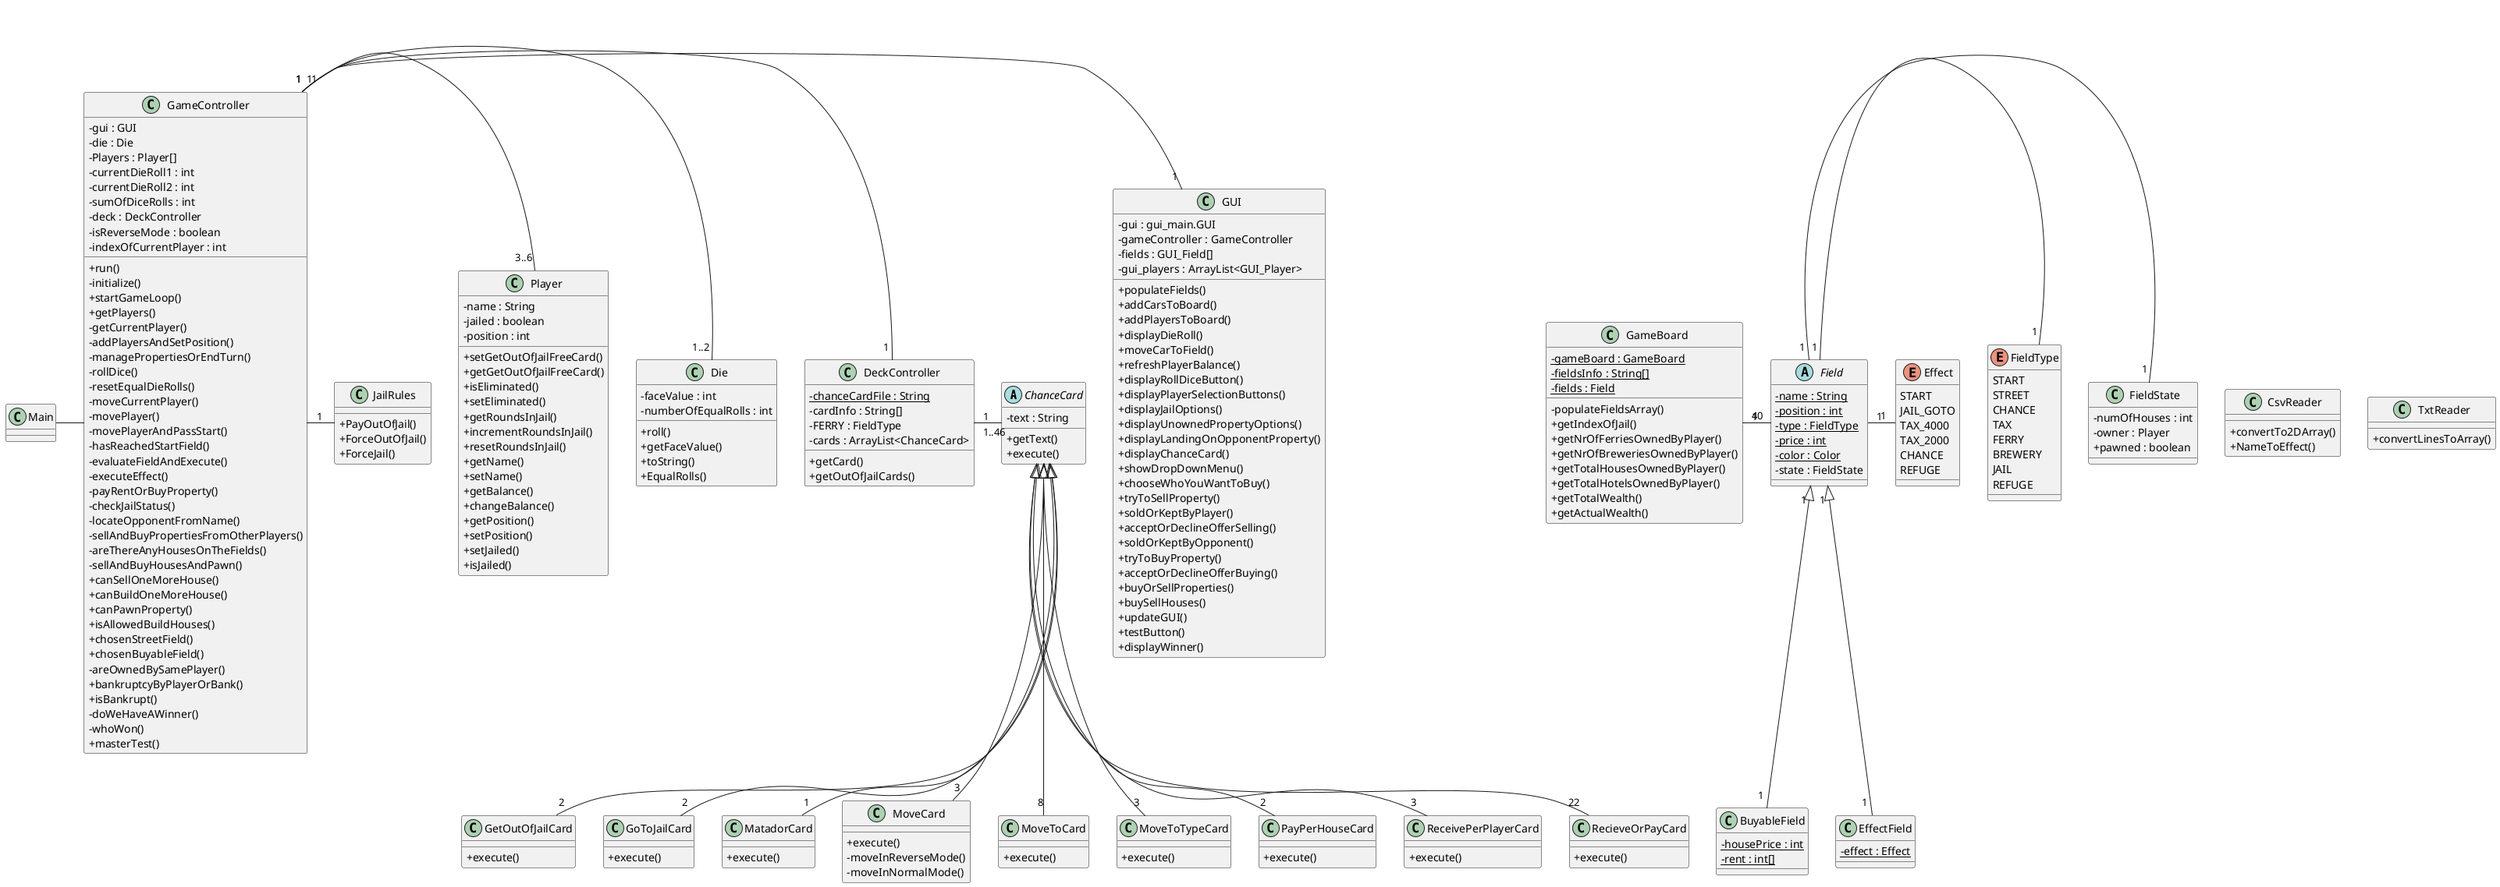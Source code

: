 @startuml
'https://plantuml.com/class-diagram
skinparam classAttributeIconSize 0

abstract class ChanceCard{
-text : String

+getText()
+execute()
}

class DeckController{
-{static} chanceCardFile : String
-cardInfo : String[]
-FERRY : FieldType
-cards : ArrayList<ChanceCard>

+getCard()
+getOutOfJailCards()
}

class GetOutOfJailCard{
+execute()
}

class GoToJailCard{
+execute()
}

class MatadorCard{
+execute()
}

class MoveCard{
+execute()
-moveInReverseMode()
-moveInNormalMode()
}

class MoveToCard{
+execute()
}

class MoveToTypeCard{
+execute()
}

class PayPerHouseCard{
+execute()
}

class ReceivePerPlayerCard{
+execute()
}

class RecieveOrPayCard{
+execute()
}

abstract class Field{
-{static} name : String
-{static} position : int
-{static} type : FieldType
-{static} price : int
-{static} color : Color
-state : FieldState
}

class BuyableField{
-{static} housePrice : int
-{static} rent : int[]
}

enum Effect{
START
JAIL_GOTO
TAX_4000
TAX_2000
CHANCE
REFUGE
}

class EffectField{
-{static} effect : Effect
}

class FieldState{
-numOfHouses : int
-owner : Player
+pawned : boolean
}

enum FieldType{
START
STREET
CHANCE
TAX
FERRY
BREWERY
JAIL
REFUGE
}

class GameBoard{
-{static} gameBoard : GameBoard
-{static} fieldsInfo : String[]
-{static} fields : Field

-populateFieldsArray()
+getIndexOfJail()
+getNrOfFerriesOwnedByPlayer()
+getNrOfBreweriesOwnedByPlayer()
+getTotalHousesOwnedByPlayer()
+getTotalHotelsOwnedByPlayer()
+getTotalWealth()
+getActualWealth()
}

class Die{
- faceValue : int
-numberOfEqualRolls : int

+roll()
+getFaceValue()
+toString()
+EqualRolls()
}

class GameController{
-gui : GUI
-die : Die
-Players : Player[]
-currentDieRoll1 : int
-currentDieRoll2 : int
-sumOfDiceRolls : int
-deck : DeckController
-isReverseMode : boolean
-indexOfCurrentPlayer : int

+run()
-initialize()
+startGameLoop()
+getPlayers()
-getCurrentPlayer()
-addPlayersAndSetPosition()
-managePropertiesOrEndTurn()
-rollDice()
-resetEqualDieRolls()
-moveCurrentPlayer()
-movePlayer()
-movePlayerAndPassStart()
-hasReachedStartField()
-evaluateFieldAndExecute()
-executeEffect()
-payRentOrBuyProperty()
-checkJailStatus()
-locateOpponentFromName()
-sellAndBuyPropertiesFromOtherPlayers()
-areThereAnyHousesOnTheFields()
-sellAndBuyHousesAndPawn()
+canSellOneMoreHouse()
+canBuildOneMoreHouse()
+canPawnProperty()
+isAllowedBuildHouses()
+chosenStreetField()
+chosenBuyableField()
-areOwnedBySamePlayer()
+bankruptcyByPlayerOrBank()
+isBankrupt()
-doWeHaveAWinner()
-whoWon()
+masterTest()
}

class GUI{
- gui : gui_main.GUI
- gameController : GameController
- fields : GUI_Field[]
- gui_players : ArrayList<GUI_Player>

+populateFields()
+addCarsToBoard()
+addPlayersToBoard()
+displayDieRoll()
+moveCarToField()
+refreshPlayerBalance()
+displayRollDiceButton()
+displayPlayerSelectionButtons()
+displayJailOptions()
+displayUnownedPropertyOptions()
+displayLandingOnOpponentProperty()
+displayChanceCard()
+showDropDownMenu()
+chooseWhoYouWantToBuy()
+tryToSellProperty()
+soldOrKeptByPlayer()
+acceptOrDeclineOfferSelling()
+soldOrKeptByOpponent()
+tryToBuyProperty()
+acceptOrDeclineOfferBuying()
+buyOrSellProperties()
+buySellHouses()
+updateGUI()
+testButton()
+displayWinner()
}

class JailRules{
+PayOutOfJail()
+ForceOutOfJail()
+ForceJail()
}

class Main{

}

class Player{
- name : String
- jailed : boolean
- position : int

+setGetOutOfJailFreeCard()
+getGetOutOfJailFreeCard()
+isEliminated()
+setEliminated()
+getRoundsInJail()
+incrementRoundsInJail()
+resetRoundsInJail()
+getName()
+setName()
+getBalance()
+changeBalance()
+getPosition()
+setPosition()
+setJailed()
+isJailed()
}


class CsvReader{
+convertTo2DArray()
+NameToEffect()
}

class TxtReader{
+convertLinesToArray()
}

ChanceCard <|--  "3" MoveToTypeCard
ChanceCard <|-- "2" GetOutOfJailCard
ChanceCard <|-- "2" PayPerHouseCard
ChanceCard <|-- "2" GoToJailCard
ChanceCard <|-- "8" MoveToCard
ChanceCard <|-- "22" RecieveOrPayCard
ChanceCard <|-- "3" MoveCard
ChanceCard <|-- "3" ReceivePerPlayerCard
ChanceCard <|-- "1" MatadorCard

Field " 1 " <|-- " 1 " BuyableField
Field " 1 " <|-- " 1 " EffectField

GameController " 1 " - " 1 " GUI
GameController " 1 " - " 1 " DeckController
GameController " 1 " - " 1..2 "Die
GameController " 1 " - " 3..6 "Player
GameController " 1 " - JailRules
DeckController " 1 " - " 1..46 " ChanceCard

GameBoard " 1 " - " 40 " Field
Field " 1 " - " 1 " FieldState
Field " 1 " - " 1 " FieldType
Field " 1 " - " 1 "  Effect
Main - GameController

@enduml